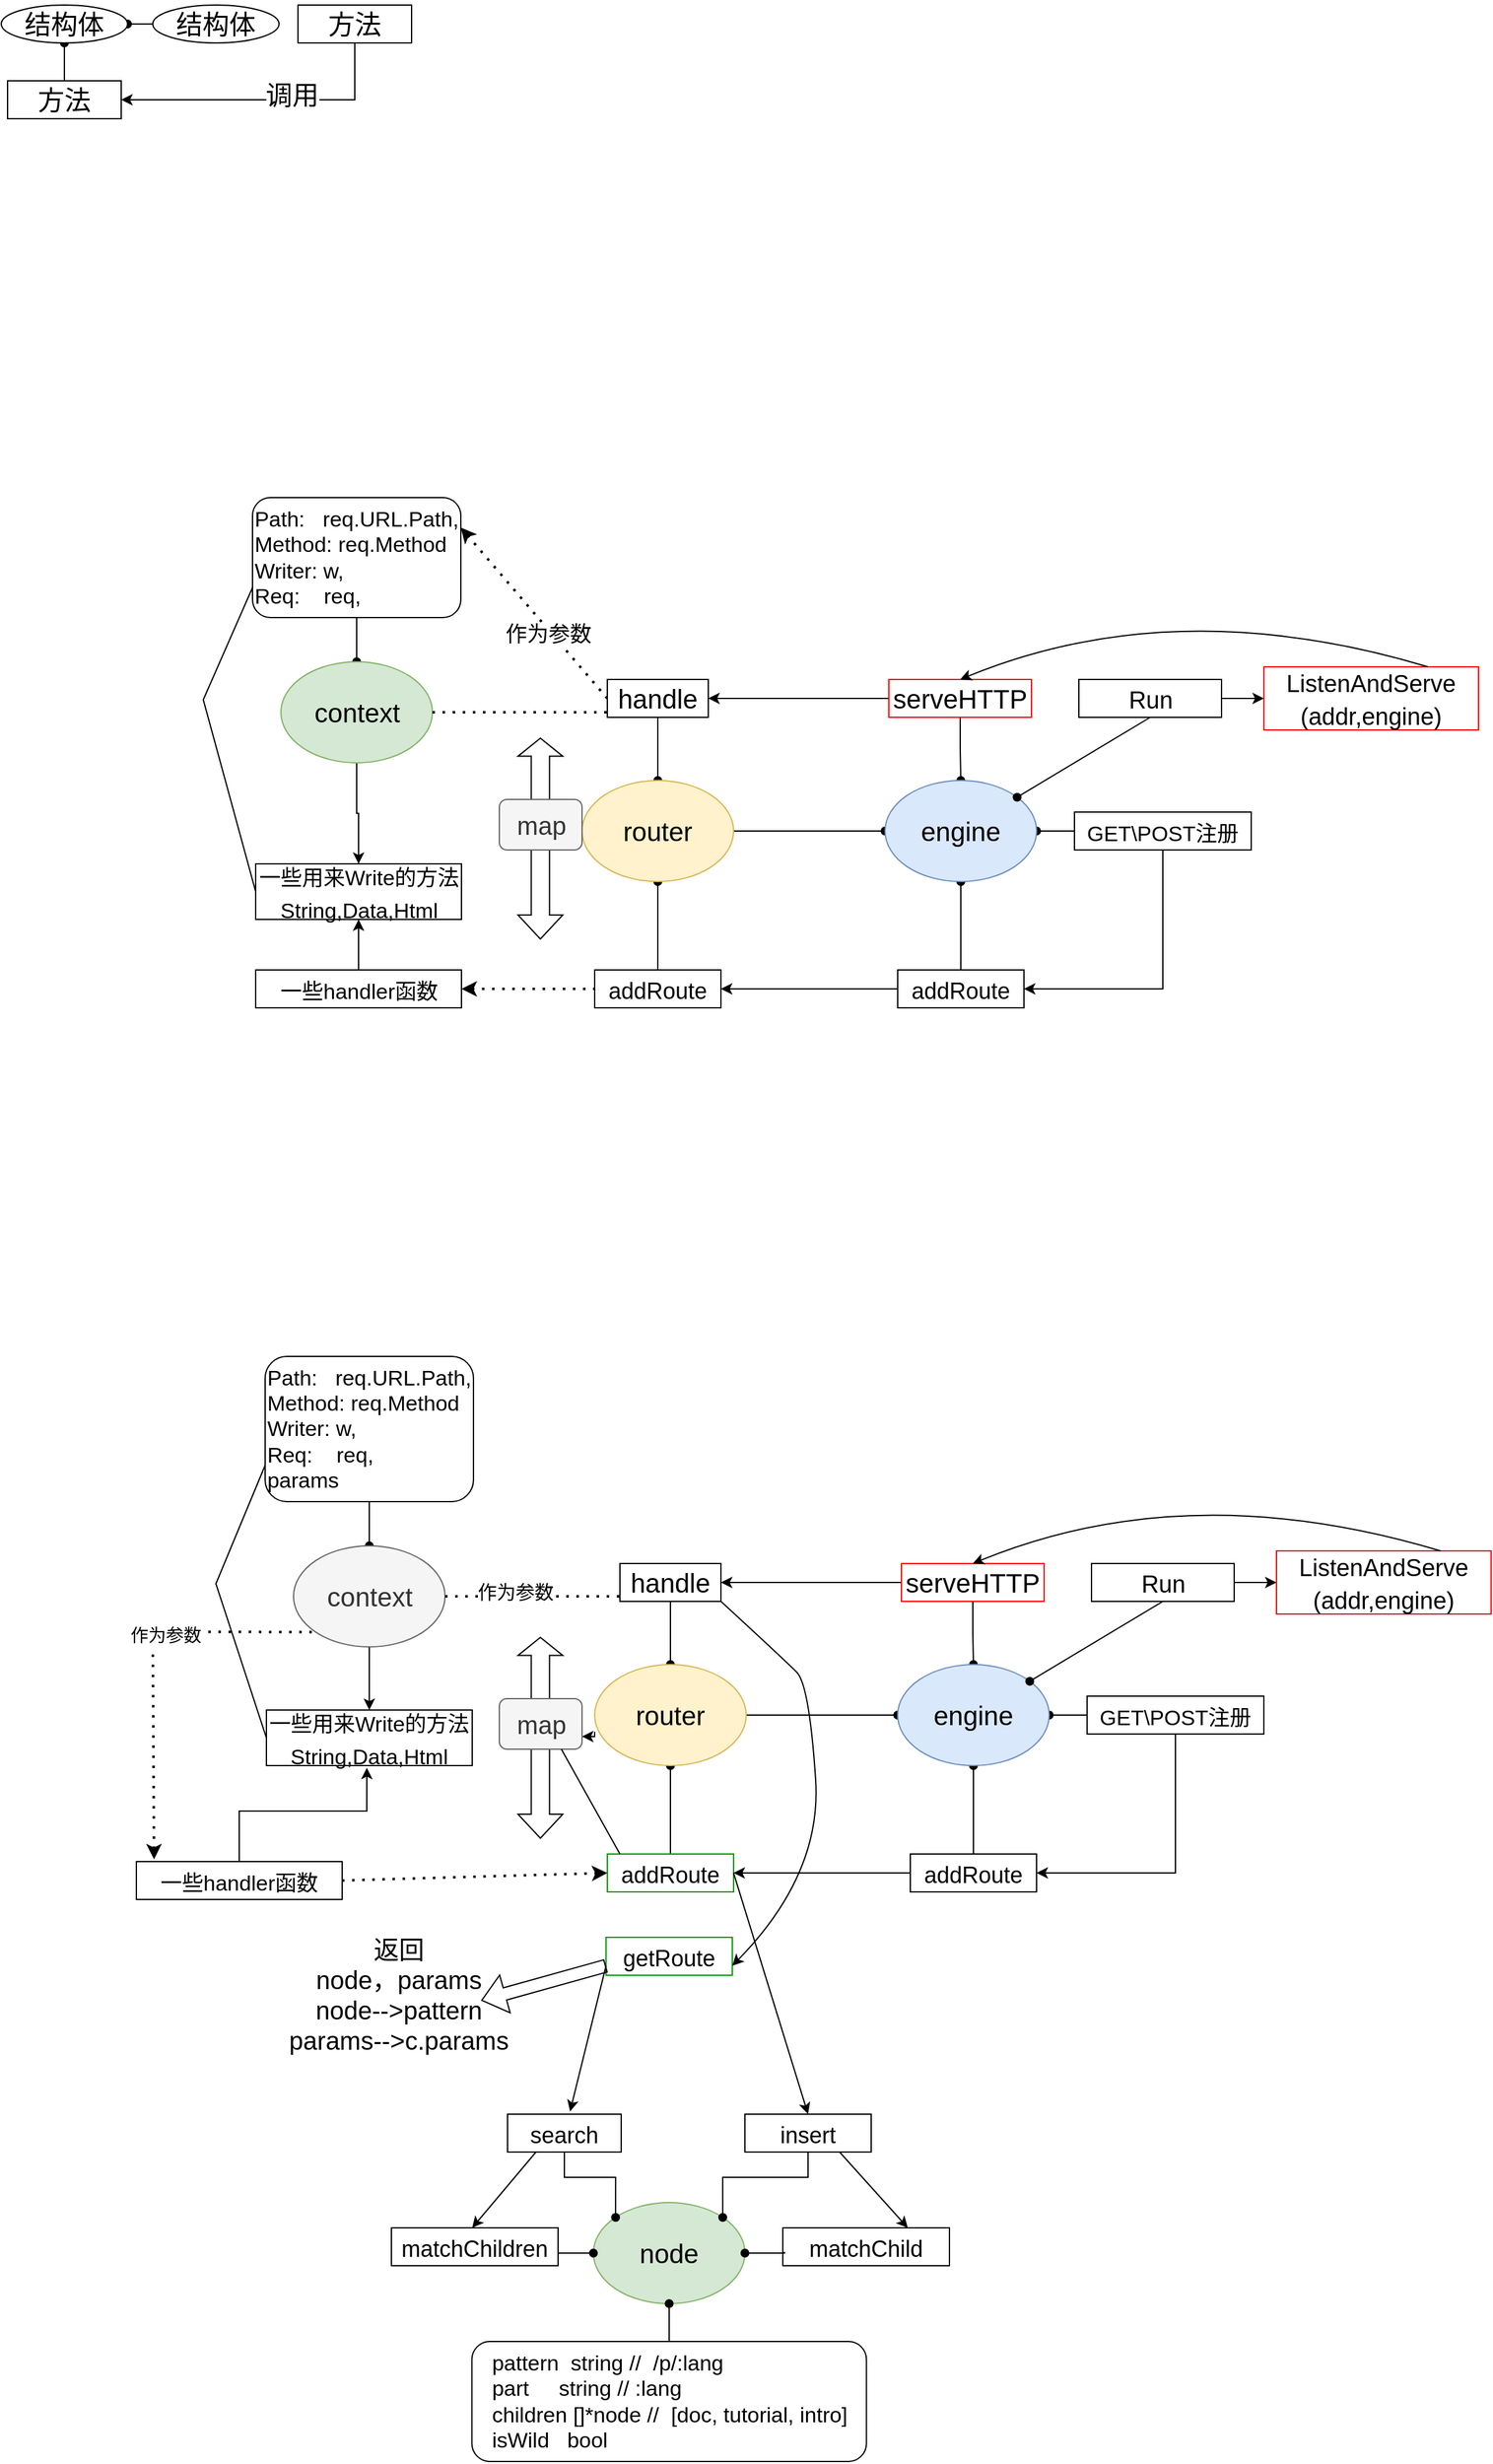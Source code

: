 <mxfile version="20.5.3" type="github">
  <diagram id="BBmWvBnymKctrQ3piECR" name="第 1 页">
    <mxGraphModel dx="3792" dy="1111" grid="1" gridSize="10" guides="1" tooltips="1" connect="1" arrows="1" fold="1" page="1" pageScale="1" pageWidth="827" pageHeight="1169" math="0" shadow="0">
      <root>
        <mxCell id="0" />
        <mxCell id="1" parent="0" />
        <mxCell id="XY5Rfa_UpzDAay3s06gO-114" value="" style="shape=flexArrow;endArrow=classic;startArrow=classic;html=1;rounded=0;strokeWidth=1;fontSize=20;width=14.483;endSize=4.434;" edge="1" parent="1">
          <mxGeometry width="100" height="100" relative="1" as="geometry">
            <mxPoint x="-693" y="770" as="sourcePoint" />
            <mxPoint x="-693" y="610" as="targetPoint" />
          </mxGeometry>
        </mxCell>
        <mxCell id="XY5Rfa_UpzDAay3s06gO-60" value="" style="edgeStyle=orthogonalEdgeStyle;rounded=0;orthogonalLoop=1;jettySize=auto;html=1;fontSize=17;startArrow=none;startFill=0;endArrow=classic;endFill=1;" edge="1" parent="1" source="XY5Rfa_UpzDAay3s06gO-1" target="XY5Rfa_UpzDAay3s06gO-59">
          <mxGeometry relative="1" as="geometry" />
        </mxCell>
        <mxCell id="XY5Rfa_UpzDAay3s06gO-71" value="" style="edgeStyle=orthogonalEdgeStyle;rounded=0;orthogonalLoop=1;jettySize=auto;html=1;fontSize=17;startArrow=oval;startFill=1;endArrow=none;endFill=0;" edge="1" parent="1" source="XY5Rfa_UpzDAay3s06gO-1" target="XY5Rfa_UpzDAay3s06gO-70">
          <mxGeometry relative="1" as="geometry" />
        </mxCell>
        <mxCell id="XY5Rfa_UpzDAay3s06gO-1" value="&lt;font style=&quot;font-size: 21px;&quot;&gt;context&lt;/font&gt;" style="ellipse;whiteSpace=wrap;html=1;fillColor=#d5e8d4;strokeColor=#82b366;" vertex="1" parent="1">
          <mxGeometry x="-898.5" y="550" width="120" height="80" as="geometry" />
        </mxCell>
        <mxCell id="XY5Rfa_UpzDAay3s06gO-26" value="" style="edgeStyle=orthogonalEdgeStyle;rounded=0;orthogonalLoop=1;jettySize=auto;html=1;fontSize=21;startArrow=none;startFill=0;endArrow=oval;endFill=1;exitX=0.5;exitY=1;exitDx=0;exitDy=0;entryX=0.5;entryY=0;entryDx=0;entryDy=0;" edge="1" parent="1" source="XY5Rfa_UpzDAay3s06gO-24" target="XY5Rfa_UpzDAay3s06gO-3">
          <mxGeometry relative="1" as="geometry">
            <mxPoint x="-240" y="589" as="targetPoint" />
            <Array as="points">
              <mxPoint x="-360" y="619" />
              <mxPoint x="-360" y="619" />
            </Array>
          </mxGeometry>
        </mxCell>
        <mxCell id="XY5Rfa_UpzDAay3s06gO-30" value="" style="edgeStyle=orthogonalEdgeStyle;rounded=0;orthogonalLoop=1;jettySize=auto;html=1;fontSize=21;startArrow=oval;startFill=1;endArrow=none;endFill=0;" edge="1" parent="1" source="XY5Rfa_UpzDAay3s06gO-3" target="XY5Rfa_UpzDAay3s06gO-27">
          <mxGeometry relative="1" as="geometry" />
        </mxCell>
        <mxCell id="XY5Rfa_UpzDAay3s06gO-31" value="" style="edgeStyle=orthogonalEdgeStyle;rounded=0;orthogonalLoop=1;jettySize=auto;html=1;fontSize=21;startArrow=oval;startFill=1;endArrow=none;endFill=0;" edge="1" parent="1" source="XY5Rfa_UpzDAay3s06gO-3" target="XY5Rfa_UpzDAay3s06gO-17">
          <mxGeometry relative="1" as="geometry" />
        </mxCell>
        <mxCell id="XY5Rfa_UpzDAay3s06gO-33" style="edgeStyle=orthogonalEdgeStyle;rounded=0;orthogonalLoop=1;jettySize=auto;html=1;exitX=0;exitY=0.5;exitDx=0;exitDy=0;entryX=1;entryY=0.5;entryDx=0;entryDy=0;fontSize=21;startArrow=oval;startFill=1;endArrow=none;endFill=0;" edge="1" parent="1" source="XY5Rfa_UpzDAay3s06gO-3" target="XY5Rfa_UpzDAay3s06gO-7">
          <mxGeometry relative="1" as="geometry" />
        </mxCell>
        <mxCell id="XY5Rfa_UpzDAay3s06gO-3" value="&lt;font style=&quot;font-size: 21px;&quot;&gt;engine&lt;/font&gt;" style="ellipse;whiteSpace=wrap;html=1;fillColor=#dae8fc;strokeColor=#6c8ebf;" vertex="1" parent="1">
          <mxGeometry x="-420" y="644" width="120" height="80" as="geometry" />
        </mxCell>
        <mxCell id="XY5Rfa_UpzDAay3s06gO-19" value="" style="edgeStyle=orthogonalEdgeStyle;rounded=0;orthogonalLoop=1;jettySize=auto;html=1;fontSize=21;startArrow=none;startFill=0;endArrow=oval;endFill=1;exitX=0.5;exitY=1;exitDx=0;exitDy=0;entryX=0.5;entryY=0;entryDx=0;entryDy=0;" edge="1" parent="1" source="XY5Rfa_UpzDAay3s06gO-9" target="XY5Rfa_UpzDAay3s06gO-7">
          <mxGeometry relative="1" as="geometry">
            <mxPoint x="-520" y="644" as="targetPoint" />
          </mxGeometry>
        </mxCell>
        <mxCell id="XY5Rfa_UpzDAay3s06gO-32" value="" style="edgeStyle=orthogonalEdgeStyle;rounded=0;orthogonalLoop=1;jettySize=auto;html=1;fontSize=21;startArrow=oval;startFill=1;endArrow=none;endFill=0;" edge="1" parent="1" source="XY5Rfa_UpzDAay3s06gO-7" target="XY5Rfa_UpzDAay3s06gO-21">
          <mxGeometry relative="1" as="geometry" />
        </mxCell>
        <mxCell id="XY5Rfa_UpzDAay3s06gO-7" value="&lt;font style=&quot;font-size: 21px;&quot;&gt;router&lt;/font&gt;" style="ellipse;whiteSpace=wrap;html=1;fontSize=15;fillColor=#fff2cc;strokeColor=#d6b656;" vertex="1" parent="1">
          <mxGeometry x="-660" y="644" width="120" height="80" as="geometry" />
        </mxCell>
        <mxCell id="XY5Rfa_UpzDAay3s06gO-9" value="handle" style="rounded=0;whiteSpace=wrap;html=1;fontSize=21;" vertex="1" parent="1">
          <mxGeometry x="-640" y="564" width="80" height="30" as="geometry" />
        </mxCell>
        <mxCell id="XY5Rfa_UpzDAay3s06gO-15" value="" style="endArrow=none;dashed=1;html=1;dashPattern=1 3;strokeWidth=2;rounded=0;fontSize=21;" edge="1" parent="1" source="XY5Rfa_UpzDAay3s06gO-1">
          <mxGeometry width="50" height="50" relative="1" as="geometry">
            <mxPoint x="-760" y="664" as="sourcePoint" />
            <mxPoint x="-640" y="590" as="targetPoint" />
          </mxGeometry>
        </mxCell>
        <mxCell id="XY5Rfa_UpzDAay3s06gO-16" value="" style="endArrow=classic;html=1;rounded=0;fontSize=21;exitX=0;exitY=0.5;exitDx=0;exitDy=0;entryX=1;entryY=0.5;entryDx=0;entryDy=0;" edge="1" parent="1" source="XY5Rfa_UpzDAay3s06gO-24" target="XY5Rfa_UpzDAay3s06gO-9">
          <mxGeometry width="50" height="50" relative="1" as="geometry">
            <mxPoint x="-440" y="674" as="sourcePoint" />
            <mxPoint x="-490" y="604" as="targetPoint" />
          </mxGeometry>
        </mxCell>
        <mxCell id="XY5Rfa_UpzDAay3s06gO-17" value="&lt;font style=&quot;font-size: 18px;&quot;&gt;addRoute&lt;/font&gt;" style="rounded=0;whiteSpace=wrap;html=1;fontSize=21;" vertex="1" parent="1">
          <mxGeometry x="-410" y="794" width="100" height="30" as="geometry" />
        </mxCell>
        <mxCell id="XY5Rfa_UpzDAay3s06gO-21" value="&lt;font style=&quot;font-size: 18px;&quot;&gt;addRoute&lt;/font&gt;" style="rounded=0;whiteSpace=wrap;html=1;fontSize=21;" vertex="1" parent="1">
          <mxGeometry x="-650" y="794" width="100" height="30" as="geometry" />
        </mxCell>
        <mxCell id="XY5Rfa_UpzDAay3s06gO-24" value="serveHTTP" style="rounded=0;whiteSpace=wrap;html=1;fontSize=21;strokeColor=#FF0000;" vertex="1" parent="1">
          <mxGeometry x="-417" y="564" width="113" height="30" as="geometry" />
        </mxCell>
        <mxCell id="XY5Rfa_UpzDAay3s06gO-27" value="&lt;font style=&quot;font-size: 17px;&quot;&gt;GET\POST注册&lt;/font&gt;" style="rounded=0;whiteSpace=wrap;html=1;fontSize=21;strokeWidth=1;" vertex="1" parent="1">
          <mxGeometry x="-270" y="669" width="140" height="30" as="geometry" />
        </mxCell>
        <mxCell id="XY5Rfa_UpzDAay3s06gO-37" style="edgeStyle=orthogonalEdgeStyle;rounded=0;orthogonalLoop=1;jettySize=auto;html=1;exitX=0.5;exitY=1;exitDx=0;exitDy=0;entryX=0.5;entryY=0;entryDx=0;entryDy=0;fontSize=21;startArrow=oval;startFill=1;endArrow=none;endFill=0;" edge="1" parent="1" source="XY5Rfa_UpzDAay3s06gO-34" target="XY5Rfa_UpzDAay3s06gO-35">
          <mxGeometry relative="1" as="geometry" />
        </mxCell>
        <mxCell id="XY5Rfa_UpzDAay3s06gO-38" style="edgeStyle=orthogonalEdgeStyle;rounded=0;orthogonalLoop=1;jettySize=auto;html=1;exitX=1;exitY=0.5;exitDx=0;exitDy=0;entryX=0;entryY=0;entryDx=0;entryDy=0;fontSize=21;startArrow=oval;startFill=1;endArrow=none;endFill=0;" edge="1" parent="1" source="XY5Rfa_UpzDAay3s06gO-34" target="XY5Rfa_UpzDAay3s06gO-36">
          <mxGeometry relative="1" as="geometry" />
        </mxCell>
        <mxCell id="XY5Rfa_UpzDAay3s06gO-34" value="结构体" style="ellipse;whiteSpace=wrap;html=1;fontSize=21;" vertex="1" parent="1">
          <mxGeometry x="-1120" y="30" width="100" height="30" as="geometry" />
        </mxCell>
        <mxCell id="XY5Rfa_UpzDAay3s06gO-35" value="方法" style="rounded=0;whiteSpace=wrap;html=1;fontSize=21;" vertex="1" parent="1">
          <mxGeometry x="-1115" y="90" width="90" height="30" as="geometry" />
        </mxCell>
        <mxCell id="XY5Rfa_UpzDAay3s06gO-39" style="edgeStyle=orthogonalEdgeStyle;rounded=0;orthogonalLoop=1;jettySize=auto;html=1;entryX=1;entryY=0.5;entryDx=0;entryDy=0;fontSize=21;startArrow=none;startFill=0;endArrow=classic;endFill=1;exitX=0.5;exitY=1;exitDx=0;exitDy=0;" edge="1" parent="1" source="XY5Rfa_UpzDAay3s06gO-41" target="XY5Rfa_UpzDAay3s06gO-35">
          <mxGeometry relative="1" as="geometry">
            <mxPoint x="-830" y="80" as="sourcePoint" />
            <Array as="points">
              <mxPoint x="-840" y="105" />
            </Array>
          </mxGeometry>
        </mxCell>
        <mxCell id="XY5Rfa_UpzDAay3s06gO-40" value="调用" style="edgeLabel;html=1;align=center;verticalAlign=middle;resizable=0;points=[];fontSize=21;" vertex="1" connectable="0" parent="XY5Rfa_UpzDAay3s06gO-39">
          <mxGeometry x="-0.167" y="-4" relative="1" as="geometry">
            <mxPoint x="1" as="offset" />
          </mxGeometry>
        </mxCell>
        <mxCell id="XY5Rfa_UpzDAay3s06gO-36" value="结构体" style="ellipse;whiteSpace=wrap;html=1;fontSize=21;" vertex="1" parent="1">
          <mxGeometry x="-1000" y="30" width="100" height="30" as="geometry" />
        </mxCell>
        <mxCell id="XY5Rfa_UpzDAay3s06gO-41" value="方法" style="rounded=0;whiteSpace=wrap;html=1;fontSize=21;" vertex="1" parent="1">
          <mxGeometry x="-885" y="30" width="90" height="30" as="geometry" />
        </mxCell>
        <mxCell id="XY5Rfa_UpzDAay3s06gO-43" value="" style="endArrow=classic;html=1;rounded=0;fontSize=21;exitX=0.5;exitY=1;exitDx=0;exitDy=0;entryX=1;entryY=0.5;entryDx=0;entryDy=0;" edge="1" parent="1" source="XY5Rfa_UpzDAay3s06gO-27" target="XY5Rfa_UpzDAay3s06gO-17">
          <mxGeometry width="50" height="50" relative="1" as="geometry">
            <mxPoint x="-138.25" y="764" as="sourcePoint" />
            <mxPoint x="-281.75" y="809" as="targetPoint" />
            <Array as="points">
              <mxPoint x="-200" y="809" />
            </Array>
          </mxGeometry>
        </mxCell>
        <mxCell id="XY5Rfa_UpzDAay3s06gO-52" value="" style="edgeStyle=orthogonalEdgeStyle;rounded=0;orthogonalLoop=1;jettySize=auto;html=1;fontSize=19;startArrow=none;startFill=0;endArrow=classic;endFill=1;" edge="1" parent="1" source="XY5Rfa_UpzDAay3s06gO-45" target="XY5Rfa_UpzDAay3s06gO-51">
          <mxGeometry relative="1" as="geometry" />
        </mxCell>
        <mxCell id="XY5Rfa_UpzDAay3s06gO-45" value="&lt;font style=&quot;font-size: 19px;&quot;&gt;Run&lt;/font&gt;" style="rounded=0;whiteSpace=wrap;html=1;fontSize=21;" vertex="1" parent="1">
          <mxGeometry x="-266.5" y="564" width="113" height="30" as="geometry" />
        </mxCell>
        <mxCell id="XY5Rfa_UpzDAay3s06gO-50" value="" style="endArrow=none;html=1;rounded=0;fontSize=21;entryX=0.5;entryY=1;entryDx=0;entryDy=0;startArrow=oval;startFill=1;" edge="1" parent="1" source="XY5Rfa_UpzDAay3s06gO-3" target="XY5Rfa_UpzDAay3s06gO-45">
          <mxGeometry width="50" height="50" relative="1" as="geometry">
            <mxPoint x="-280" y="654" as="sourcePoint" />
            <mxPoint x="-230" y="604" as="targetPoint" />
          </mxGeometry>
        </mxCell>
        <mxCell id="XY5Rfa_UpzDAay3s06gO-51" value="&lt;font style=&quot;font-size: 19px;&quot;&gt;ListenAndServe&lt;br&gt;(addr,engine)&lt;br&gt;&lt;/font&gt;" style="rounded=0;whiteSpace=wrap;html=1;fontSize=21;strokeColor=#FF0000;" vertex="1" parent="1">
          <mxGeometry x="-120" y="554" width="170" height="50" as="geometry" />
        </mxCell>
        <mxCell id="XY5Rfa_UpzDAay3s06gO-54" value="" style="curved=1;endArrow=classic;html=1;rounded=0;fontSize=17;entryX=0.5;entryY=0;entryDx=0;entryDy=0;" edge="1" parent="1" source="XY5Rfa_UpzDAay3s06gO-51" target="XY5Rfa_UpzDAay3s06gO-24">
          <mxGeometry width="50" height="50" relative="1" as="geometry">
            <mxPoint x="-20" y="554" as="sourcePoint" />
            <mxPoint x="10" y="504" as="targetPoint" />
            <Array as="points">
              <mxPoint x="10" y="554" />
              <mxPoint x="-190" y="494" />
            </Array>
          </mxGeometry>
        </mxCell>
        <mxCell id="XY5Rfa_UpzDAay3s06gO-58" value="" style="endArrow=classic;html=1;rounded=0;fontSize=18;entryX=1;entryY=0.5;entryDx=0;entryDy=0;exitX=0;exitY=0.5;exitDx=0;exitDy=0;" edge="1" parent="1" source="XY5Rfa_UpzDAay3s06gO-17" target="XY5Rfa_UpzDAay3s06gO-21">
          <mxGeometry width="50" height="50" relative="1" as="geometry">
            <mxPoint x="-500" y="804" as="sourcePoint" />
            <mxPoint x="-450" y="754" as="targetPoint" />
          </mxGeometry>
        </mxCell>
        <mxCell id="XY5Rfa_UpzDAay3s06gO-59" value="&lt;font style=&quot;font-size: 17px;&quot;&gt;一些用来Write的方法&lt;br&gt;String,Data,Html&lt;br&gt;&lt;/font&gt;" style="rounded=0;whiteSpace=wrap;html=1;fontSize=21;" vertex="1" parent="1">
          <mxGeometry x="-918.5" y="710" width="163" height="44" as="geometry" />
        </mxCell>
        <mxCell id="XY5Rfa_UpzDAay3s06gO-61" value="&lt;font style=&quot;font-size: 17px;&quot;&gt;一些handler函数&lt;/font&gt;" style="rounded=0;whiteSpace=wrap;html=1;fontSize=21;" vertex="1" parent="1">
          <mxGeometry x="-918.5" y="794" width="163" height="30" as="geometry" />
        </mxCell>
        <mxCell id="XY5Rfa_UpzDAay3s06gO-62" value="" style="endArrow=none;dashed=1;html=1;dashPattern=1 3;strokeWidth=2;rounded=0;fontSize=21;entryX=0;entryY=0.5;entryDx=0;entryDy=0;startArrow=classic;startFill=1;exitX=1;exitY=0.5;exitDx=0;exitDy=0;" edge="1" parent="1" source="XY5Rfa_UpzDAay3s06gO-61" target="XY5Rfa_UpzDAay3s06gO-21">
          <mxGeometry width="50" height="50" relative="1" as="geometry">
            <mxPoint x="-719.133" y="909.995" as="sourcePoint" />
            <mxPoint x="-550" y="832.73" as="targetPoint" />
          </mxGeometry>
        </mxCell>
        <mxCell id="XY5Rfa_UpzDAay3s06gO-63" value="" style="edgeStyle=orthogonalEdgeStyle;rounded=0;orthogonalLoop=1;jettySize=auto;html=1;fontSize=17;startArrow=none;startFill=0;endArrow=classic;endFill=1;exitX=0.5;exitY=0;exitDx=0;exitDy=0;entryX=0.5;entryY=1;entryDx=0;entryDy=0;" edge="1" parent="1" source="XY5Rfa_UpzDAay3s06gO-61" target="XY5Rfa_UpzDAay3s06gO-59">
          <mxGeometry relative="1" as="geometry">
            <mxPoint x="-918.5" y="860" as="sourcePoint" />
            <mxPoint x="-830" y="760" as="targetPoint" />
            <Array as="points">
              <mxPoint x="-837" y="770" />
              <mxPoint x="-837" y="770" />
            </Array>
          </mxGeometry>
        </mxCell>
        <mxCell id="XY5Rfa_UpzDAay3s06gO-70" value="&lt;div style=&quot;text-align: left;&quot;&gt;&lt;span style=&quot;background-color: initial;&quot;&gt;Path:&amp;nbsp; &amp;nbsp;req.URL.Path,&lt;/span&gt;&lt;br&gt;&lt;/div&gt;&lt;div style=&quot;text-align: left;&quot;&gt;Method: req.Method&lt;/div&gt;&lt;div style=&quot;text-align: left;&quot;&gt;&lt;div&gt;Writer: w,&lt;/div&gt;&lt;div&gt;Req:&amp;nbsp; &amp;nbsp; req,&lt;/div&gt;&lt;/div&gt;" style="rounded=1;whiteSpace=wrap;html=1;strokeColor=#000000;strokeWidth=1;fontSize=17;" vertex="1" parent="1">
          <mxGeometry x="-921" y="420" width="165" height="95" as="geometry" />
        </mxCell>
        <mxCell id="XY5Rfa_UpzDAay3s06gO-72" value="" style="endArrow=none;dashed=1;html=1;dashPattern=1 3;strokeWidth=2;rounded=0;fontSize=21;entryX=0;entryY=0.5;entryDx=0;entryDy=0;exitX=1;exitY=0.25;exitDx=0;exitDy=0;startArrow=classic;startFill=1;" edge="1" parent="1" source="XY5Rfa_UpzDAay3s06gO-70" target="XY5Rfa_UpzDAay3s06gO-9">
          <mxGeometry width="50" height="50" relative="1" as="geometry">
            <mxPoint x="-798.5" y="530" as="sourcePoint" />
            <mxPoint x="-660" y="530" as="targetPoint" />
          </mxGeometry>
        </mxCell>
        <mxCell id="XY5Rfa_UpzDAay3s06gO-77" value="作为参数" style="edgeLabel;html=1;align=center;verticalAlign=middle;resizable=0;points=[];fontSize=17;" vertex="1" connectable="0" parent="XY5Rfa_UpzDAay3s06gO-72">
          <mxGeometry x="0.229" y="-4" relative="1" as="geometry">
            <mxPoint y="-1" as="offset" />
          </mxGeometry>
        </mxCell>
        <mxCell id="XY5Rfa_UpzDAay3s06gO-75" value="" style="endArrow=none;html=1;strokeWidth=1;rounded=0;fontSize=21;entryX=0;entryY=0.5;entryDx=0;entryDy=0;exitX=0;exitY=0.75;exitDx=0;exitDy=0;" edge="1" parent="1" source="XY5Rfa_UpzDAay3s06gO-70" target="XY5Rfa_UpzDAay3s06gO-59">
          <mxGeometry width="50" height="50" relative="1" as="geometry">
            <mxPoint x="-963.925" y="612.494" as="sourcePoint" />
            <mxPoint x="-870.75" y="643.17" as="targetPoint" />
            <Array as="points">
              <mxPoint x="-960" y="580" />
            </Array>
          </mxGeometry>
        </mxCell>
        <mxCell id="XY5Rfa_UpzDAay3s06gO-78" value="" style="edgeStyle=orthogonalEdgeStyle;rounded=0;orthogonalLoop=1;jettySize=auto;html=1;fontSize=17;startArrow=none;startFill=0;endArrow=classic;endFill=1;" edge="1" parent="1" source="XY5Rfa_UpzDAay3s06gO-80" target="XY5Rfa_UpzDAay3s06gO-103">
          <mxGeometry relative="1" as="geometry" />
        </mxCell>
        <mxCell id="XY5Rfa_UpzDAay3s06gO-79" value="" style="edgeStyle=orthogonalEdgeStyle;rounded=0;orthogonalLoop=1;jettySize=auto;html=1;fontSize=17;startArrow=oval;startFill=1;endArrow=none;endFill=0;" edge="1" parent="1" source="XY5Rfa_UpzDAay3s06gO-80" target="XY5Rfa_UpzDAay3s06gO-107">
          <mxGeometry relative="1" as="geometry" />
        </mxCell>
        <mxCell id="XY5Rfa_UpzDAay3s06gO-80" value="&lt;font style=&quot;font-size: 21px;&quot;&gt;context&lt;/font&gt;" style="ellipse;whiteSpace=wrap;html=1;fillColor=#f5f5f5;strokeColor=#666666;fontColor=#333333;" vertex="1" parent="1">
          <mxGeometry x="-888.5" y="1250" width="120" height="80" as="geometry" />
        </mxCell>
        <mxCell id="XY5Rfa_UpzDAay3s06gO-81" value="" style="edgeStyle=orthogonalEdgeStyle;rounded=0;orthogonalLoop=1;jettySize=auto;html=1;fontSize=21;startArrow=none;startFill=0;endArrow=oval;endFill=1;exitX=0.5;exitY=1;exitDx=0;exitDy=0;entryX=0.5;entryY=0;entryDx=0;entryDy=0;" edge="1" parent="1" source="XY5Rfa_UpzDAay3s06gO-94" target="XY5Rfa_UpzDAay3s06gO-85">
          <mxGeometry relative="1" as="geometry">
            <mxPoint x="-230" y="1289" as="targetPoint" />
            <Array as="points">
              <mxPoint x="-350" y="1319" />
              <mxPoint x="-350" y="1319" />
            </Array>
          </mxGeometry>
        </mxCell>
        <mxCell id="XY5Rfa_UpzDAay3s06gO-82" value="" style="edgeStyle=orthogonalEdgeStyle;rounded=0;orthogonalLoop=1;jettySize=auto;html=1;fontSize=21;startArrow=oval;startFill=1;endArrow=none;endFill=0;" edge="1" parent="1" source="XY5Rfa_UpzDAay3s06gO-85" target="XY5Rfa_UpzDAay3s06gO-95">
          <mxGeometry relative="1" as="geometry" />
        </mxCell>
        <mxCell id="XY5Rfa_UpzDAay3s06gO-83" value="" style="edgeStyle=orthogonalEdgeStyle;rounded=0;orthogonalLoop=1;jettySize=auto;html=1;fontSize=21;startArrow=oval;startFill=1;endArrow=none;endFill=0;" edge="1" parent="1" source="XY5Rfa_UpzDAay3s06gO-85" target="XY5Rfa_UpzDAay3s06gO-92">
          <mxGeometry relative="1" as="geometry" />
        </mxCell>
        <mxCell id="XY5Rfa_UpzDAay3s06gO-84" style="edgeStyle=orthogonalEdgeStyle;rounded=0;orthogonalLoop=1;jettySize=auto;html=1;exitX=0;exitY=0.5;exitDx=0;exitDy=0;entryX=1;entryY=0.5;entryDx=0;entryDy=0;fontSize=21;startArrow=oval;startFill=1;endArrow=none;endFill=0;" edge="1" parent="1" source="XY5Rfa_UpzDAay3s06gO-85" target="XY5Rfa_UpzDAay3s06gO-88">
          <mxGeometry relative="1" as="geometry" />
        </mxCell>
        <mxCell id="XY5Rfa_UpzDAay3s06gO-85" value="&lt;font style=&quot;font-size: 21px;&quot;&gt;engine&lt;/font&gt;" style="ellipse;whiteSpace=wrap;html=1;fillColor=#dae8fc;strokeColor=#6c8ebf;" vertex="1" parent="1">
          <mxGeometry x="-410" y="1344" width="120" height="80" as="geometry" />
        </mxCell>
        <mxCell id="XY5Rfa_UpzDAay3s06gO-86" value="" style="edgeStyle=orthogonalEdgeStyle;rounded=0;orthogonalLoop=1;jettySize=auto;html=1;fontSize=21;startArrow=none;startFill=0;endArrow=oval;endFill=1;exitX=0.5;exitY=1;exitDx=0;exitDy=0;entryX=0.5;entryY=0;entryDx=0;entryDy=0;" edge="1" parent="1" source="XY5Rfa_UpzDAay3s06gO-89" target="XY5Rfa_UpzDAay3s06gO-88">
          <mxGeometry relative="1" as="geometry">
            <mxPoint x="-510" y="1344" as="targetPoint" />
          </mxGeometry>
        </mxCell>
        <mxCell id="XY5Rfa_UpzDAay3s06gO-87" value="" style="edgeStyle=orthogonalEdgeStyle;rounded=0;orthogonalLoop=1;jettySize=auto;html=1;fontSize=21;startArrow=oval;startFill=1;endArrow=none;endFill=0;" edge="1" parent="1" source="XY5Rfa_UpzDAay3s06gO-88" target="XY5Rfa_UpzDAay3s06gO-93">
          <mxGeometry relative="1" as="geometry" />
        </mxCell>
        <mxCell id="XY5Rfa_UpzDAay3s06gO-88" value="&lt;font style=&quot;font-size: 21px;&quot;&gt;router&lt;/font&gt;" style="ellipse;whiteSpace=wrap;html=1;fontSize=15;fillColor=#fff2cc;strokeColor=#d6b656;" vertex="1" parent="1">
          <mxGeometry x="-650" y="1344" width="120" height="80" as="geometry" />
        </mxCell>
        <mxCell id="XY5Rfa_UpzDAay3s06gO-89" value="handle" style="rounded=0;whiteSpace=wrap;html=1;fontSize=21;" vertex="1" parent="1">
          <mxGeometry x="-630" y="1264" width="80" height="30" as="geometry" />
        </mxCell>
        <mxCell id="XY5Rfa_UpzDAay3s06gO-90" value="" style="endArrow=none;dashed=1;html=1;dashPattern=1 3;strokeWidth=2;rounded=0;fontSize=21;" edge="1" parent="1" source="XY5Rfa_UpzDAay3s06gO-80">
          <mxGeometry width="50" height="50" relative="1" as="geometry">
            <mxPoint x="-750" y="1364" as="sourcePoint" />
            <mxPoint x="-630" y="1290" as="targetPoint" />
          </mxGeometry>
        </mxCell>
        <mxCell id="XY5Rfa_UpzDAay3s06gO-143" value="作为参数" style="edgeLabel;html=1;align=center;verticalAlign=middle;resizable=0;points=[];fontSize=15;" vertex="1" connectable="0" parent="XY5Rfa_UpzDAay3s06gO-90">
          <mxGeometry x="-0.209" y="4" relative="1" as="geometry">
            <mxPoint as="offset" />
          </mxGeometry>
        </mxCell>
        <mxCell id="XY5Rfa_UpzDAay3s06gO-91" value="" style="endArrow=classic;html=1;rounded=0;fontSize=21;exitX=0;exitY=0.5;exitDx=0;exitDy=0;entryX=1;entryY=0.5;entryDx=0;entryDy=0;" edge="1" parent="1" source="XY5Rfa_UpzDAay3s06gO-94" target="XY5Rfa_UpzDAay3s06gO-89">
          <mxGeometry width="50" height="50" relative="1" as="geometry">
            <mxPoint x="-430" y="1374" as="sourcePoint" />
            <mxPoint x="-480" y="1304" as="targetPoint" />
          </mxGeometry>
        </mxCell>
        <mxCell id="XY5Rfa_UpzDAay3s06gO-92" value="&lt;font style=&quot;font-size: 18px;&quot;&gt;addRoute&lt;/font&gt;" style="rounded=0;whiteSpace=wrap;html=1;fontSize=21;" vertex="1" parent="1">
          <mxGeometry x="-400" y="1494" width="100" height="30" as="geometry" />
        </mxCell>
        <mxCell id="XY5Rfa_UpzDAay3s06gO-93" value="&lt;font style=&quot;font-size: 18px;&quot;&gt;addRoute&lt;/font&gt;" style="rounded=0;whiteSpace=wrap;html=1;fontSize=21;strokeColor=#009900;" vertex="1" parent="1">
          <mxGeometry x="-640" y="1494" width="100" height="30" as="geometry" />
        </mxCell>
        <mxCell id="XY5Rfa_UpzDAay3s06gO-94" value="serveHTTP" style="rounded=0;whiteSpace=wrap;html=1;fontSize=21;strokeColor=#FF0000;" vertex="1" parent="1">
          <mxGeometry x="-407" y="1264" width="113" height="30" as="geometry" />
        </mxCell>
        <mxCell id="XY5Rfa_UpzDAay3s06gO-95" value="&lt;font style=&quot;font-size: 17px;&quot;&gt;GET\POST注册&lt;/font&gt;" style="rounded=0;whiteSpace=wrap;html=1;fontSize=21;strokeWidth=1;" vertex="1" parent="1">
          <mxGeometry x="-260" y="1369" width="140" height="30" as="geometry" />
        </mxCell>
        <mxCell id="XY5Rfa_UpzDAay3s06gO-96" value="" style="endArrow=classic;html=1;rounded=0;fontSize=21;exitX=0.5;exitY=1;exitDx=0;exitDy=0;entryX=1;entryY=0.5;entryDx=0;entryDy=0;" edge="1" parent="1" source="XY5Rfa_UpzDAay3s06gO-95" target="XY5Rfa_UpzDAay3s06gO-92">
          <mxGeometry width="50" height="50" relative="1" as="geometry">
            <mxPoint x="-128.25" y="1464" as="sourcePoint" />
            <mxPoint x="-271.75" y="1509" as="targetPoint" />
            <Array as="points">
              <mxPoint x="-190" y="1509" />
            </Array>
          </mxGeometry>
        </mxCell>
        <mxCell id="XY5Rfa_UpzDAay3s06gO-97" value="" style="edgeStyle=orthogonalEdgeStyle;rounded=0;orthogonalLoop=1;jettySize=auto;html=1;fontSize=19;startArrow=none;startFill=0;endArrow=classic;endFill=1;" edge="1" parent="1" source="XY5Rfa_UpzDAay3s06gO-98" target="XY5Rfa_UpzDAay3s06gO-100">
          <mxGeometry relative="1" as="geometry" />
        </mxCell>
        <mxCell id="XY5Rfa_UpzDAay3s06gO-98" value="&lt;font style=&quot;font-size: 19px;&quot;&gt;Run&lt;/font&gt;" style="rounded=0;whiteSpace=wrap;html=1;fontSize=21;" vertex="1" parent="1">
          <mxGeometry x="-256.5" y="1264" width="113" height="30" as="geometry" />
        </mxCell>
        <mxCell id="XY5Rfa_UpzDAay3s06gO-99" value="" style="endArrow=none;html=1;rounded=0;fontSize=21;entryX=0.5;entryY=1;entryDx=0;entryDy=0;startArrow=oval;startFill=1;" edge="1" parent="1" source="XY5Rfa_UpzDAay3s06gO-85" target="XY5Rfa_UpzDAay3s06gO-98">
          <mxGeometry width="50" height="50" relative="1" as="geometry">
            <mxPoint x="-270" y="1354" as="sourcePoint" />
            <mxPoint x="-220" y="1304" as="targetPoint" />
          </mxGeometry>
        </mxCell>
        <mxCell id="XY5Rfa_UpzDAay3s06gO-100" value="&lt;font style=&quot;font-size: 19px;&quot;&gt;ListenAndServe&lt;br&gt;(addr,engine)&lt;br&gt;&lt;/font&gt;" style="rounded=0;whiteSpace=wrap;html=1;fontSize=21;strokeColor=#FF0000;" vertex="1" parent="1">
          <mxGeometry x="-110" y="1254" width="170" height="50" as="geometry" />
        </mxCell>
        <mxCell id="XY5Rfa_UpzDAay3s06gO-101" value="" style="curved=1;endArrow=classic;html=1;rounded=0;fontSize=17;entryX=0.5;entryY=0;entryDx=0;entryDy=0;" edge="1" parent="1" source="XY5Rfa_UpzDAay3s06gO-100" target="XY5Rfa_UpzDAay3s06gO-94">
          <mxGeometry width="50" height="50" relative="1" as="geometry">
            <mxPoint x="-10" y="1254" as="sourcePoint" />
            <mxPoint x="20" y="1204" as="targetPoint" />
            <Array as="points">
              <mxPoint x="20" y="1254" />
              <mxPoint x="-180" y="1194" />
            </Array>
          </mxGeometry>
        </mxCell>
        <mxCell id="XY5Rfa_UpzDAay3s06gO-102" value="" style="endArrow=classic;html=1;rounded=0;fontSize=18;entryX=1;entryY=0.5;entryDx=0;entryDy=0;exitX=0;exitY=0.5;exitDx=0;exitDy=0;" edge="1" parent="1" source="XY5Rfa_UpzDAay3s06gO-92" target="XY5Rfa_UpzDAay3s06gO-93">
          <mxGeometry width="50" height="50" relative="1" as="geometry">
            <mxPoint x="-490" y="1504" as="sourcePoint" />
            <mxPoint x="-440" y="1454" as="targetPoint" />
          </mxGeometry>
        </mxCell>
        <mxCell id="XY5Rfa_UpzDAay3s06gO-103" value="&lt;font style=&quot;font-size: 17px;&quot;&gt;一些用来Write的方法&lt;br&gt;String,Data,Html&lt;br&gt;&lt;/font&gt;" style="rounded=0;whiteSpace=wrap;html=1;fontSize=21;" vertex="1" parent="1">
          <mxGeometry x="-910" y="1380" width="163" height="44" as="geometry" />
        </mxCell>
        <mxCell id="XY5Rfa_UpzDAay3s06gO-104" value="&lt;font style=&quot;font-size: 17px;&quot;&gt;一些handler函数&lt;/font&gt;" style="rounded=0;whiteSpace=wrap;html=1;fontSize=21;" vertex="1" parent="1">
          <mxGeometry x="-1013" y="1500" width="163" height="30" as="geometry" />
        </mxCell>
        <mxCell id="XY5Rfa_UpzDAay3s06gO-105" value="" style="endArrow=none;dashed=1;html=1;dashPattern=1 3;strokeWidth=2;rounded=0;fontSize=21;entryX=1;entryY=0.5;entryDx=0;entryDy=0;startArrow=classic;startFill=1;exitX=0;exitY=0.5;exitDx=0;exitDy=0;" edge="1" parent="1" source="XY5Rfa_UpzDAay3s06gO-93" target="XY5Rfa_UpzDAay3s06gO-104">
          <mxGeometry width="50" height="50" relative="1" as="geometry">
            <mxPoint x="-650" y="1460" as="sourcePoint" />
            <mxPoint x="-540" y="1532.73" as="targetPoint" />
          </mxGeometry>
        </mxCell>
        <mxCell id="XY5Rfa_UpzDAay3s06gO-106" value="" style="edgeStyle=orthogonalEdgeStyle;rounded=0;orthogonalLoop=1;jettySize=auto;html=1;fontSize=17;startArrow=none;startFill=0;endArrow=classic;endFill=1;exitX=0.5;exitY=0;exitDx=0;exitDy=0;entryX=0.488;entryY=1.039;entryDx=0;entryDy=0;entryPerimeter=0;" edge="1" parent="1" source="XY5Rfa_UpzDAay3s06gO-104" target="XY5Rfa_UpzDAay3s06gO-103">
          <mxGeometry relative="1" as="geometry">
            <mxPoint x="-908.5" y="1560" as="sourcePoint" />
            <mxPoint x="-850" y="1430" as="targetPoint" />
            <Array as="points">
              <mxPoint x="-931" y="1460" />
              <mxPoint x="-830" y="1460" />
            </Array>
          </mxGeometry>
        </mxCell>
        <mxCell id="XY5Rfa_UpzDAay3s06gO-107" value="&lt;div style=&quot;text-align: left;&quot;&gt;&lt;span style=&quot;background-color: initial;&quot;&gt;Path:&amp;nbsp; &amp;nbsp;req.URL.Path,&lt;/span&gt;&lt;br&gt;&lt;/div&gt;&lt;div style=&quot;text-align: left;&quot;&gt;Method: req.Method&lt;/div&gt;&lt;div style=&quot;text-align: left;&quot;&gt;&lt;div&gt;Writer: w,&lt;/div&gt;&lt;div&gt;Req:&amp;nbsp; &amp;nbsp; req,&lt;/div&gt;&lt;div&gt;params&lt;/div&gt;&lt;/div&gt;" style="rounded=1;whiteSpace=wrap;html=1;strokeColor=#000000;strokeWidth=1;fontSize=17;" vertex="1" parent="1">
          <mxGeometry x="-911" y="1100" width="165" height="115" as="geometry" />
        </mxCell>
        <mxCell id="XY5Rfa_UpzDAay3s06gO-110" value="" style="endArrow=none;html=1;strokeWidth=1;rounded=0;fontSize=21;entryX=0;entryY=0.5;entryDx=0;entryDy=0;exitX=0;exitY=0.75;exitDx=0;exitDy=0;" edge="1" parent="1" source="XY5Rfa_UpzDAay3s06gO-107" target="XY5Rfa_UpzDAay3s06gO-103">
          <mxGeometry width="50" height="50" relative="1" as="geometry">
            <mxPoint x="-953.925" y="1312.494" as="sourcePoint" />
            <mxPoint x="-860.75" y="1343.17" as="targetPoint" />
            <Array as="points">
              <mxPoint x="-950" y="1280" />
            </Array>
          </mxGeometry>
        </mxCell>
        <mxCell id="XY5Rfa_UpzDAay3s06gO-111" value="&lt;div style=&quot;text-align: left; font-size: 20px;&quot;&gt;map&lt;/div&gt;" style="rounded=1;whiteSpace=wrap;html=1;strokeColor=#666666;strokeWidth=1;fontSize=20;spacing=2;fillColor=#f5f5f5;fontColor=#333333;" vertex="1" parent="1">
          <mxGeometry x="-725.5" y="659" width="65.5" height="40" as="geometry" />
        </mxCell>
        <mxCell id="XY5Rfa_UpzDAay3s06gO-115" value="&lt;font style=&quot;font-size: 21px;&quot;&gt;node&lt;/font&gt;" style="ellipse;whiteSpace=wrap;html=1;fontSize=15;fillColor=#d5e8d4;strokeColor=#82b366;" vertex="1" parent="1">
          <mxGeometry x="-651" y="1770" width="120" height="80" as="geometry" />
        </mxCell>
        <mxCell id="XY5Rfa_UpzDAay3s06gO-116" value="&lt;div style=&quot;text-align: left;&quot;&gt;&lt;div&gt;pattern&amp;nbsp; string //&amp;nbsp; /p/:lang&lt;/div&gt;&lt;div&gt;&lt;span style=&quot;&quot;&gt;	&lt;/span&gt;part&amp;nbsp; &amp;nbsp; &amp;nbsp;string // :lang&lt;/div&gt;&lt;div&gt;&lt;span style=&quot;&quot;&gt;	&lt;/span&gt;children []*node //&amp;nbsp; [doc, tutorial, intro]&lt;/div&gt;&lt;div&gt;&lt;span style=&quot;&quot;&gt;	&lt;/span&gt;isWild&amp;nbsp; &amp;nbsp;bool&amp;nbsp;&lt;/div&gt;&lt;/div&gt;" style="rounded=1;whiteSpace=wrap;html=1;strokeColor=#000000;strokeWidth=1;fontSize=17;" vertex="1" parent="1">
          <mxGeometry x="-747.25" y="1880" width="312.5" height="95" as="geometry" />
        </mxCell>
        <mxCell id="XY5Rfa_UpzDAay3s06gO-118" value="&lt;font style=&quot;font-size: 18px;&quot;&gt;getRoute&lt;/font&gt;" style="rounded=0;whiteSpace=wrap;html=1;fontSize=21;strokeColor=#009900;" vertex="1" parent="1">
          <mxGeometry x="-641" y="1560" width="100" height="30" as="geometry" />
        </mxCell>
        <mxCell id="XY5Rfa_UpzDAay3s06gO-119" value="&lt;font style=&quot;font-size: 18px;&quot;&gt;insert&lt;/font&gt;" style="rounded=0;whiteSpace=wrap;html=1;fontSize=21;" vertex="1" parent="1">
          <mxGeometry x="-531" y="1700" width="100" height="30" as="geometry" />
        </mxCell>
        <mxCell id="XY5Rfa_UpzDAay3s06gO-120" value="&lt;font style=&quot;font-size: 18px;&quot;&gt;search&lt;/font&gt;" style="rounded=0;whiteSpace=wrap;html=1;fontSize=21;" vertex="1" parent="1">
          <mxGeometry x="-719" y="1700" width="90" height="30" as="geometry" />
        </mxCell>
        <mxCell id="XY5Rfa_UpzDAay3s06gO-121" value="" style="shape=flexArrow;endArrow=classic;startArrow=classic;html=1;rounded=0;strokeWidth=1;fontSize=20;width=14.483;endSize=4.434;" edge="1" parent="1">
          <mxGeometry width="100" height="100" relative="1" as="geometry">
            <mxPoint x="-693" y="1482" as="sourcePoint" />
            <mxPoint x="-693" y="1322" as="targetPoint" />
          </mxGeometry>
        </mxCell>
        <mxCell id="XY5Rfa_UpzDAay3s06gO-147" style="edgeStyle=orthogonalEdgeStyle;rounded=0;orthogonalLoop=1;jettySize=auto;html=1;exitX=1;exitY=0.75;exitDx=0;exitDy=0;entryX=0;entryY=0.666;entryDx=0;entryDy=0;entryPerimeter=0;strokeWidth=1;fontSize=14;startArrow=classic;startFill=1;endArrow=none;endFill=0;" edge="1" parent="1" source="XY5Rfa_UpzDAay3s06gO-122" target="XY5Rfa_UpzDAay3s06gO-88">
          <mxGeometry relative="1" as="geometry" />
        </mxCell>
        <mxCell id="XY5Rfa_UpzDAay3s06gO-122" value="&lt;div style=&quot;text-align: left; font-size: 20px;&quot;&gt;map&lt;/div&gt;" style="rounded=1;whiteSpace=wrap;html=1;strokeColor=#666666;strokeWidth=1;fontSize=20;spacing=2;fillColor=#f5f5f5;fontColor=#333333;" vertex="1" parent="1">
          <mxGeometry x="-725.5" y="1371" width="65.5" height="40" as="geometry" />
        </mxCell>
        <mxCell id="XY5Rfa_UpzDAay3s06gO-123" value="" style="endArrow=classic;html=1;rounded=0;fontSize=18;exitX=0;exitY=0.75;exitDx=0;exitDy=0;entryX=0.55;entryY=-0.072;entryDx=0;entryDy=0;entryPerimeter=0;" edge="1" parent="1" source="XY5Rfa_UpzDAay3s06gO-118" target="XY5Rfa_UpzDAay3s06gO-120">
          <mxGeometry width="50" height="50" relative="1" as="geometry">
            <mxPoint x="-660" y="1580" as="sourcePoint" />
            <mxPoint x="-680" y="1580" as="targetPoint" />
          </mxGeometry>
        </mxCell>
        <mxCell id="XY5Rfa_UpzDAay3s06gO-124" value="" style="endArrow=classic;html=1;rounded=0;fontSize=18;entryX=0.5;entryY=0;entryDx=0;entryDy=0;exitX=1;exitY=0.5;exitDx=0;exitDy=0;" edge="1" parent="1" source="XY5Rfa_UpzDAay3s06gO-93" target="XY5Rfa_UpzDAay3s06gO-119">
          <mxGeometry width="50" height="50" relative="1" as="geometry">
            <mxPoint x="-540" y="1542.06" as="sourcePoint" />
            <mxPoint x="-440" y="1620" as="targetPoint" />
          </mxGeometry>
        </mxCell>
        <mxCell id="XY5Rfa_UpzDAay3s06gO-125" value="&lt;font style=&quot;font-size: 18px;&quot;&gt;matchChildren&lt;/font&gt;" style="rounded=0;whiteSpace=wrap;html=1;fontSize=21;" vertex="1" parent="1">
          <mxGeometry x="-811" y="1790" width="132" height="30" as="geometry" />
        </mxCell>
        <mxCell id="XY5Rfa_UpzDAay3s06gO-126" value="&lt;font style=&quot;font-size: 18px;&quot;&gt;matchChild&lt;/font&gt;" style="rounded=0;whiteSpace=wrap;html=1;fontSize=21;" vertex="1" parent="1">
          <mxGeometry x="-501" y="1790" width="132" height="30" as="geometry" />
        </mxCell>
        <mxCell id="XY5Rfa_UpzDAay3s06gO-127" style="edgeStyle=orthogonalEdgeStyle;rounded=0;orthogonalLoop=1;jettySize=auto;html=1;exitX=0;exitY=0.5;exitDx=0;exitDy=0;fontSize=21;startArrow=oval;startFill=1;endArrow=none;endFill=0;entryX=1;entryY=0.75;entryDx=0;entryDy=0;" edge="1" parent="1" source="XY5Rfa_UpzDAay3s06gO-115" target="XY5Rfa_UpzDAay3s06gO-125">
          <mxGeometry relative="1" as="geometry">
            <mxPoint x="-649" y="1805.14" as="sourcePoint" />
            <mxPoint x="-679" y="1804.81" as="targetPoint" />
          </mxGeometry>
        </mxCell>
        <mxCell id="XY5Rfa_UpzDAay3s06gO-128" style="edgeStyle=orthogonalEdgeStyle;rounded=0;orthogonalLoop=1;jettySize=auto;html=1;exitX=1;exitY=0.5;exitDx=0;exitDy=0;fontSize=21;startArrow=oval;startFill=1;endArrow=none;endFill=0;entryX=0.01;entryY=0.633;entryDx=0;entryDy=0;entryPerimeter=0;" edge="1" parent="1" source="XY5Rfa_UpzDAay3s06gO-115" target="XY5Rfa_UpzDAay3s06gO-126">
          <mxGeometry relative="1" as="geometry">
            <mxPoint x="-521" y="1755.19" as="sourcePoint" />
            <mxPoint x="-549" y="1750" as="targetPoint" />
          </mxGeometry>
        </mxCell>
        <mxCell id="XY5Rfa_UpzDAay3s06gO-129" style="edgeStyle=orthogonalEdgeStyle;rounded=0;orthogonalLoop=1;jettySize=auto;html=1;exitX=0;exitY=0;exitDx=0;exitDy=0;fontSize=21;startArrow=oval;startFill=1;endArrow=none;endFill=0;entryX=0.5;entryY=1;entryDx=0;entryDy=0;" edge="1" parent="1" source="XY5Rfa_UpzDAay3s06gO-115" target="XY5Rfa_UpzDAay3s06gO-120">
          <mxGeometry relative="1" as="geometry">
            <mxPoint x="-651" y="1750.0" as="sourcePoint" />
            <mxPoint x="-679" y="1752.5" as="targetPoint" />
          </mxGeometry>
        </mxCell>
        <mxCell id="XY5Rfa_UpzDAay3s06gO-130" style="edgeStyle=orthogonalEdgeStyle;rounded=0;orthogonalLoop=1;jettySize=auto;html=1;exitX=1;exitY=0;exitDx=0;exitDy=0;fontSize=21;startArrow=oval;startFill=1;endArrow=none;endFill=0;entryX=0.5;entryY=1;entryDx=0;entryDy=0;" edge="1" parent="1" source="XY5Rfa_UpzDAay3s06gO-115" target="XY5Rfa_UpzDAay3s06gO-119">
          <mxGeometry relative="1" as="geometry">
            <mxPoint x="-520.996" y="1761.716" as="sourcePoint" />
            <mxPoint x="-573.57" y="1710.0" as="targetPoint" />
          </mxGeometry>
        </mxCell>
        <mxCell id="XY5Rfa_UpzDAay3s06gO-131" value="" style="endArrow=classic;html=1;rounded=0;fontSize=18;exitX=0.25;exitY=1;exitDx=0;exitDy=0;entryX=0.55;entryY=-0.072;entryDx=0;entryDy=0;entryPerimeter=0;" edge="1" parent="1" source="XY5Rfa_UpzDAay3s06gO-120">
          <mxGeometry width="50" height="50" relative="1" as="geometry">
            <mxPoint x="-696.5" y="1708.66" as="sourcePoint" />
            <mxPoint x="-747" y="1790" as="targetPoint" />
          </mxGeometry>
        </mxCell>
        <mxCell id="XY5Rfa_UpzDAay3s06gO-132" value="" style="endArrow=classic;html=1;rounded=0;fontSize=18;exitX=0.75;exitY=1;exitDx=0;exitDy=0;entryX=0.75;entryY=0;entryDx=0;entryDy=0;" edge="1" parent="1" source="XY5Rfa_UpzDAay3s06gO-119" target="XY5Rfa_UpzDAay3s06gO-126">
          <mxGeometry width="50" height="50" relative="1" as="geometry">
            <mxPoint x="-352.5" y="1710" as="sourcePoint" />
            <mxPoint x="-391.0" y="1770" as="targetPoint" />
          </mxGeometry>
        </mxCell>
        <mxCell id="XY5Rfa_UpzDAay3s06gO-134" style="edgeStyle=orthogonalEdgeStyle;rounded=0;orthogonalLoop=1;jettySize=auto;html=1;exitX=0.5;exitY=1;exitDx=0;exitDy=0;fontSize=21;startArrow=oval;startFill=1;endArrow=none;endFill=0;entryX=0.5;entryY=0;entryDx=0;entryDy=0;" edge="1" parent="1" source="XY5Rfa_UpzDAay3s06gO-115" target="XY5Rfa_UpzDAay3s06gO-116">
          <mxGeometry relative="1" as="geometry">
            <mxPoint x="-641.0" y="1820" as="sourcePoint" />
            <mxPoint x="-669" y="1822.5" as="targetPoint" />
          </mxGeometry>
        </mxCell>
        <mxCell id="XY5Rfa_UpzDAay3s06gO-135" value="" style="curved=1;endArrow=classic;html=1;rounded=0;strokeWidth=1;fontSize=20;entryX=1;entryY=0.75;entryDx=0;entryDy=0;exitX=1;exitY=1;exitDx=0;exitDy=0;" edge="1" parent="1" source="XY5Rfa_UpzDAay3s06gO-89" target="XY5Rfa_UpzDAay3s06gO-118">
          <mxGeometry width="50" height="50" relative="1" as="geometry">
            <mxPoint x="-630" y="1310" as="sourcePoint" />
            <mxPoint x="-450" y="1440" as="targetPoint" />
            <Array as="points">
              <mxPoint x="-500" y="1340" />
              <mxPoint x="-480" y="1360" />
              <mxPoint x="-470" y="1510" />
            </Array>
          </mxGeometry>
        </mxCell>
        <mxCell id="XY5Rfa_UpzDAay3s06gO-136" value="" style="shape=flexArrow;endArrow=classic;html=1;rounded=0;strokeWidth=1;fontSize=20;exitX=0;exitY=0.75;exitDx=0;exitDy=0;entryX=0.81;entryY=0.667;entryDx=0;entryDy=0;entryPerimeter=0;" edge="1" parent="1" source="XY5Rfa_UpzDAay3s06gO-118" target="XY5Rfa_UpzDAay3s06gO-137">
          <mxGeometry width="50" height="50" relative="1" as="geometry">
            <mxPoint x="-650" y="1550" as="sourcePoint" />
            <mxPoint x="-710" y="1553" as="targetPoint" />
          </mxGeometry>
        </mxCell>
        <mxCell id="XY5Rfa_UpzDAay3s06gO-137" value="返回&lt;br&gt;node，params&lt;br&gt;node--&amp;gt;pattern&lt;br&gt;params--&amp;gt;c.params" style="text;html=1;strokeColor=none;fillColor=none;align=center;verticalAlign=middle;whiteSpace=wrap;rounded=0;strokeWidth=1;fontSize=20;" vertex="1" parent="1">
          <mxGeometry x="-910" y="1590" width="210" height="30" as="geometry" />
        </mxCell>
        <mxCell id="XY5Rfa_UpzDAay3s06gO-139" value="" style="endArrow=none;dashed=1;html=1;dashPattern=1 3;strokeWidth=2;rounded=0;fontSize=21;exitX=0.086;exitY=-0.058;exitDx=0;exitDy=0;startArrow=classic;startFill=1;entryX=0;entryY=1;entryDx=0;entryDy=0;exitPerimeter=0;" edge="1" parent="1" source="XY5Rfa_UpzDAay3s06gO-104" target="XY5Rfa_UpzDAay3s06gO-80">
          <mxGeometry width="50" height="50" relative="1" as="geometry">
            <mxPoint x="-974" y="1471.5" as="sourcePoint" />
            <mxPoint x="-1090" y="1360" as="targetPoint" />
            <Array as="points">
              <mxPoint x="-1000" y="1318" />
            </Array>
          </mxGeometry>
        </mxCell>
        <mxCell id="XY5Rfa_UpzDAay3s06gO-140" value="作为参数" style="edgeLabel;html=1;align=center;verticalAlign=middle;resizable=0;points=[];fontSize=14;" vertex="1" connectable="0" parent="XY5Rfa_UpzDAay3s06gO-139">
          <mxGeometry x="0.229" y="-4" relative="1" as="geometry">
            <mxPoint y="-1" as="offset" />
          </mxGeometry>
        </mxCell>
        <mxCell id="XY5Rfa_UpzDAay3s06gO-144" value="" style="endArrow=none;html=1;rounded=0;strokeWidth=1;fontSize=14;entryX=0.75;entryY=1;entryDx=0;entryDy=0;" edge="1" parent="1" target="XY5Rfa_UpzDAay3s06gO-122">
          <mxGeometry width="50" height="50" relative="1" as="geometry">
            <mxPoint x="-630" y="1494" as="sourcePoint" />
            <mxPoint x="-580" y="1444" as="targetPoint" />
          </mxGeometry>
        </mxCell>
      </root>
    </mxGraphModel>
  </diagram>
</mxfile>

